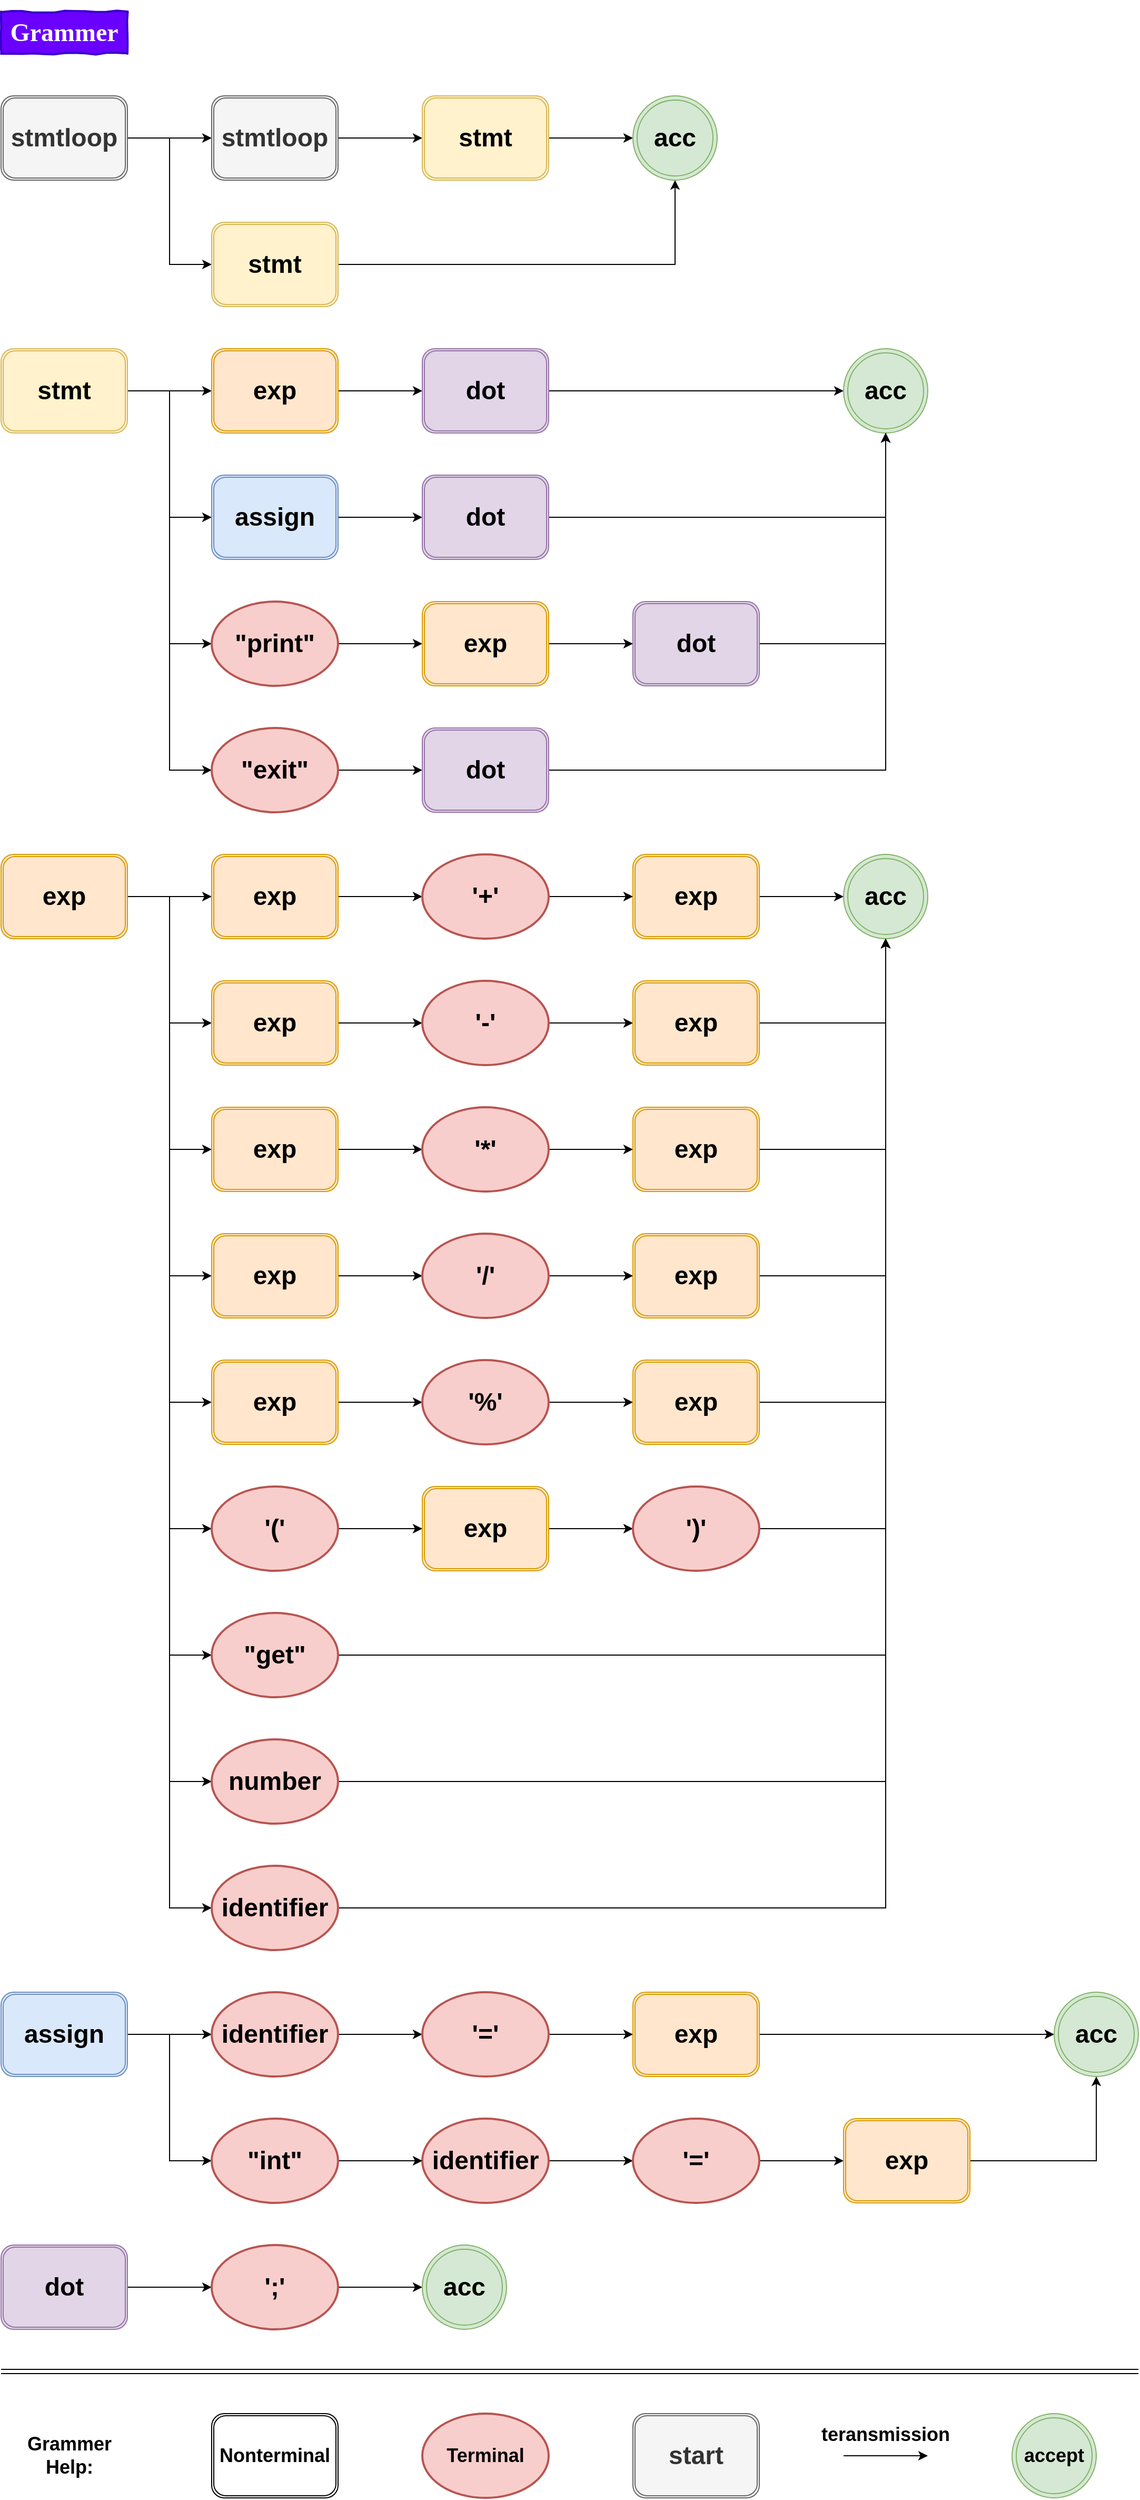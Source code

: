 <mxfile version="13.0.3" type="device"><diagram id="0jSrp2iH6M6Vbbj22u5k" name="Page-1"><mxGraphModel dx="1365" dy="816" grid="1" gridSize="10" guides="1" tooltips="1" connect="1" arrows="1" fold="1" page="1" pageScale="1" pageWidth="850" pageHeight="1100" math="0" shadow="0"><root><mxCell id="0"/><mxCell id="1" parent="0"/><mxCell id="E1WzO2gmGrAXvxgndslh-2" value="&lt;h1&gt;Grammer&lt;/h1&gt;" style="html=1;whiteSpace=wrap;comic=1;strokeWidth=2;fontFamily=Comic Sans MS;fontStyle=1;fillColor=#6a00ff;strokeColor=#3700CC;fontColor=#ffffff;" parent="1" vertex="1"><mxGeometry x="40" y="40" width="120" height="40" as="geometry"/></mxCell><mxCell id="E1WzO2gmGrAXvxgndslh-8" value="" style="edgeStyle=orthogonalEdgeStyle;rounded=0;orthogonalLoop=1;jettySize=auto;html=1;" parent="1" source="E1WzO2gmGrAXvxgndslh-6" target="E1WzO2gmGrAXvxgndslh-7" edge="1"><mxGeometry relative="1" as="geometry"/></mxCell><mxCell id="E1WzO2gmGrAXvxgndslh-15" style="edgeStyle=orthogonalEdgeStyle;rounded=0;orthogonalLoop=1;jettySize=auto;html=1;entryX=0;entryY=0.5;entryDx=0;entryDy=0;" parent="1" source="E1WzO2gmGrAXvxgndslh-6" target="E1WzO2gmGrAXvxgndslh-14" edge="1"><mxGeometry relative="1" as="geometry"/></mxCell><mxCell id="E1WzO2gmGrAXvxgndslh-6" value="&lt;h1&gt;&lt;b&gt;stmtloop&lt;/b&gt;&lt;/h1&gt;" style="shape=ext;double=1;rounded=1;whiteSpace=wrap;html=1;fillColor=#f5f5f5;strokeColor=#666666;fontColor=#333333;" parent="1" vertex="1"><mxGeometry x="40" y="120" width="120" height="80" as="geometry"/></mxCell><mxCell id="E1WzO2gmGrAXvxgndslh-10" value="" style="edgeStyle=orthogonalEdgeStyle;rounded=0;orthogonalLoop=1;jettySize=auto;html=1;" parent="1" source="E1WzO2gmGrAXvxgndslh-7" target="E1WzO2gmGrAXvxgndslh-9" edge="1"><mxGeometry relative="1" as="geometry"/></mxCell><mxCell id="E1WzO2gmGrAXvxgndslh-7" value="&lt;h1&gt;&lt;b&gt;stmtloop&lt;/b&gt;&lt;/h1&gt;" style="shape=ext;double=1;rounded=1;whiteSpace=wrap;html=1;fillColor=#f5f5f5;strokeColor=#666666;fontColor=#333333;" parent="1" vertex="1"><mxGeometry x="240" y="120" width="120" height="80" as="geometry"/></mxCell><mxCell id="E1WzO2gmGrAXvxgndslh-12" value="" style="edgeStyle=orthogonalEdgeStyle;rounded=0;orthogonalLoop=1;jettySize=auto;html=1;" parent="1" source="E1WzO2gmGrAXvxgndslh-9" target="E1WzO2gmGrAXvxgndslh-11" edge="1"><mxGeometry relative="1" as="geometry"/></mxCell><mxCell id="E1WzO2gmGrAXvxgndslh-9" value="&lt;h1&gt;stmt&lt;/h1&gt;" style="shape=ext;double=1;rounded=1;whiteSpace=wrap;html=1;fillColor=#fff2cc;strokeColor=#d6b656;" parent="1" vertex="1"><mxGeometry x="440" y="120" width="120" height="80" as="geometry"/></mxCell><mxCell id="E1WzO2gmGrAXvxgndslh-11" value="&lt;h1&gt;&lt;b&gt;acc&lt;/b&gt;&lt;/h1&gt;" style="ellipse;shape=doubleEllipse;whiteSpace=wrap;html=1;aspect=fixed;fillColor=#d5e8d4;strokeColor=#82b366;" parent="1" vertex="1"><mxGeometry x="640" y="120" width="80" height="80" as="geometry"/></mxCell><mxCell id="E1WzO2gmGrAXvxgndslh-16" style="edgeStyle=orthogonalEdgeStyle;rounded=0;orthogonalLoop=1;jettySize=auto;html=1;entryX=0.5;entryY=1;entryDx=0;entryDy=0;" parent="1" source="E1WzO2gmGrAXvxgndslh-14" target="E1WzO2gmGrAXvxgndslh-11" edge="1"><mxGeometry relative="1" as="geometry"/></mxCell><mxCell id="E1WzO2gmGrAXvxgndslh-14" value="&lt;h1&gt;stmt&lt;/h1&gt;" style="shape=ext;double=1;rounded=1;whiteSpace=wrap;html=1;fillColor=#fff2cc;strokeColor=#d6b656;" parent="1" vertex="1"><mxGeometry x="240" y="240" width="120" height="80" as="geometry"/></mxCell><mxCell id="E1WzO2gmGrAXvxgndslh-19" value="" style="edgeStyle=orthogonalEdgeStyle;rounded=0;orthogonalLoop=1;jettySize=auto;html=1;" parent="1" source="E1WzO2gmGrAXvxgndslh-17" target="E1WzO2gmGrAXvxgndslh-18" edge="1"><mxGeometry relative="1" as="geometry"/></mxCell><mxCell id="E1WzO2gmGrAXvxgndslh-27" style="edgeStyle=orthogonalEdgeStyle;rounded=0;orthogonalLoop=1;jettySize=auto;html=1;entryX=0;entryY=0.5;entryDx=0;entryDy=0;entryPerimeter=0;" parent="1" source="E1WzO2gmGrAXvxgndslh-17" target="E1WzO2gmGrAXvxgndslh-26" edge="1"><mxGeometry relative="1" as="geometry"/></mxCell><mxCell id="E1WzO2gmGrAXvxgndslh-38" style="edgeStyle=orthogonalEdgeStyle;rounded=0;orthogonalLoop=1;jettySize=auto;html=1;entryX=0;entryY=0.5;entryDx=0;entryDy=0;" parent="1" source="E1WzO2gmGrAXvxgndslh-17" target="E1WzO2gmGrAXvxgndslh-34" edge="1"><mxGeometry relative="1" as="geometry"/></mxCell><mxCell id="E1WzO2gmGrAXvxgndslh-40" style="edgeStyle=orthogonalEdgeStyle;rounded=0;orthogonalLoop=1;jettySize=auto;html=1;entryX=0;entryY=0.5;entryDx=0;entryDy=0;entryPerimeter=0;" parent="1" source="E1WzO2gmGrAXvxgndslh-17" target="E1WzO2gmGrAXvxgndslh-39" edge="1"><mxGeometry relative="1" as="geometry"/></mxCell><mxCell id="E1WzO2gmGrAXvxgndslh-17" value="&lt;h1&gt;stmt&lt;/h1&gt;" style="shape=ext;double=1;rounded=1;whiteSpace=wrap;html=1;fillColor=#fff2cc;strokeColor=#d6b656;" parent="1" vertex="1"><mxGeometry x="40" y="360" width="120" height="80" as="geometry"/></mxCell><mxCell id="E1WzO2gmGrAXvxgndslh-21" value="" style="edgeStyle=orthogonalEdgeStyle;rounded=0;orthogonalLoop=1;jettySize=auto;html=1;" parent="1" source="E1WzO2gmGrAXvxgndslh-18" target="E1WzO2gmGrAXvxgndslh-20" edge="1"><mxGeometry relative="1" as="geometry"/></mxCell><mxCell id="E1WzO2gmGrAXvxgndslh-18" value="&lt;h1&gt;&lt;b&gt;exp&lt;/b&gt;&lt;/h1&gt;" style="shape=ext;double=1;rounded=1;whiteSpace=wrap;html=1;fillColor=#ffe6cc;strokeColor=#d79b00;" parent="1" vertex="1"><mxGeometry x="240" y="360" width="120" height="80" as="geometry"/></mxCell><mxCell id="E1WzO2gmGrAXvxgndslh-23" value="" style="edgeStyle=orthogonalEdgeStyle;rounded=0;orthogonalLoop=1;jettySize=auto;html=1;" parent="1" source="E1WzO2gmGrAXvxgndslh-20" target="E1WzO2gmGrAXvxgndslh-22" edge="1"><mxGeometry relative="1" as="geometry"/></mxCell><mxCell id="E1WzO2gmGrAXvxgndslh-20" value="&lt;h1&gt;&lt;b&gt;dot&lt;/b&gt;&lt;/h1&gt;" style="shape=ext;double=1;rounded=1;whiteSpace=wrap;html=1;fillColor=#e1d5e7;strokeColor=#9673a6;" parent="1" vertex="1"><mxGeometry x="440" y="360" width="120" height="80" as="geometry"/></mxCell><mxCell id="E1WzO2gmGrAXvxgndslh-22" value="&lt;h1&gt;&lt;b&gt;acc&lt;/b&gt;&lt;/h1&gt;" style="ellipse;shape=doubleEllipse;whiteSpace=wrap;html=1;aspect=fixed;fillColor=#d5e8d4;strokeColor=#82b366;" parent="1" vertex="1"><mxGeometry x="840" y="360" width="80" height="80" as="geometry"/></mxCell><mxCell id="E1WzO2gmGrAXvxgndslh-31" value="" style="edgeStyle=orthogonalEdgeStyle;rounded=0;orthogonalLoop=1;jettySize=auto;html=1;" parent="1" source="E1WzO2gmGrAXvxgndslh-26" target="E1WzO2gmGrAXvxgndslh-29" edge="1"><mxGeometry relative="1" as="geometry"/></mxCell><mxCell id="E1WzO2gmGrAXvxgndslh-26" value="&lt;h1&gt;&lt;b&gt;&quot;print&quot;&lt;/b&gt;&lt;/h1&gt;" style="strokeWidth=2;html=1;shape=mxgraph.flowchart.start_1;whiteSpace=wrap;fillColor=#f8cecc;strokeColor=#b85450;" parent="1" vertex="1"><mxGeometry x="240" y="600" width="120" height="80" as="geometry"/></mxCell><mxCell id="E1WzO2gmGrAXvxgndslh-32" value="" style="edgeStyle=orthogonalEdgeStyle;rounded=0;orthogonalLoop=1;jettySize=auto;html=1;" parent="1" source="E1WzO2gmGrAXvxgndslh-29" target="E1WzO2gmGrAXvxgndslh-30" edge="1"><mxGeometry relative="1" as="geometry"/></mxCell><mxCell id="E1WzO2gmGrAXvxgndslh-29" value="&lt;h1&gt;&lt;b&gt;exp&lt;/b&gt;&lt;/h1&gt;" style="shape=ext;double=1;rounded=1;whiteSpace=wrap;html=1;fillColor=#ffe6cc;strokeColor=#d79b00;" parent="1" vertex="1"><mxGeometry x="440" y="600" width="120" height="80" as="geometry"/></mxCell><mxCell id="E1WzO2gmGrAXvxgndslh-33" style="edgeStyle=orthogonalEdgeStyle;rounded=0;orthogonalLoop=1;jettySize=auto;html=1;entryX=0.5;entryY=1;entryDx=0;entryDy=0;" parent="1" source="E1WzO2gmGrAXvxgndslh-30" target="E1WzO2gmGrAXvxgndslh-22" edge="1"><mxGeometry relative="1" as="geometry"/></mxCell><mxCell id="E1WzO2gmGrAXvxgndslh-30" value="&lt;h1&gt;&lt;b&gt;dot&lt;/b&gt;&lt;/h1&gt;" style="shape=ext;double=1;rounded=1;whiteSpace=wrap;html=1;fillColor=#e1d5e7;strokeColor=#9673a6;" parent="1" vertex="1"><mxGeometry x="640" y="600" width="120" height="80" as="geometry"/></mxCell><mxCell id="E1WzO2gmGrAXvxgndslh-36" value="" style="edgeStyle=orthogonalEdgeStyle;rounded=0;orthogonalLoop=1;jettySize=auto;html=1;" parent="1" source="E1WzO2gmGrAXvxgndslh-34" target="E1WzO2gmGrAXvxgndslh-35" edge="1"><mxGeometry relative="1" as="geometry"/></mxCell><mxCell id="E1WzO2gmGrAXvxgndslh-34" value="&lt;h1&gt;&lt;b&gt;assign&lt;/b&gt;&lt;/h1&gt;" style="shape=ext;double=1;rounded=1;whiteSpace=wrap;html=1;fillColor=#dae8fc;strokeColor=#6c8ebf;" parent="1" vertex="1"><mxGeometry x="240" y="480" width="120" height="80" as="geometry"/></mxCell><mxCell id="E1WzO2gmGrAXvxgndslh-37" style="edgeStyle=orthogonalEdgeStyle;rounded=0;orthogonalLoop=1;jettySize=auto;html=1;entryX=0.5;entryY=1;entryDx=0;entryDy=0;" parent="1" source="E1WzO2gmGrAXvxgndslh-35" target="E1WzO2gmGrAXvxgndslh-22" edge="1"><mxGeometry relative="1" as="geometry"/></mxCell><mxCell id="E1WzO2gmGrAXvxgndslh-35" value="&lt;h1&gt;&lt;b&gt;dot&lt;/b&gt;&lt;/h1&gt;" style="shape=ext;double=1;rounded=1;whiteSpace=wrap;html=1;fillColor=#e1d5e7;strokeColor=#9673a6;" parent="1" vertex="1"><mxGeometry x="440" y="480" width="120" height="80" as="geometry"/></mxCell><mxCell id="E1WzO2gmGrAXvxgndslh-42" value="" style="edgeStyle=orthogonalEdgeStyle;rounded=0;orthogonalLoop=1;jettySize=auto;html=1;" parent="1" source="E1WzO2gmGrAXvxgndslh-39" target="E1WzO2gmGrAXvxgndslh-41" edge="1"><mxGeometry relative="1" as="geometry"/></mxCell><mxCell id="E1WzO2gmGrAXvxgndslh-39" value="&lt;h1&gt;&lt;b&gt;&quot;exit&quot;&lt;/b&gt;&lt;/h1&gt;" style="strokeWidth=2;html=1;shape=mxgraph.flowchart.start_1;whiteSpace=wrap;fillColor=#f8cecc;strokeColor=#b85450;" parent="1" vertex="1"><mxGeometry x="240" y="720" width="120" height="80" as="geometry"/></mxCell><mxCell id="E1WzO2gmGrAXvxgndslh-44" style="edgeStyle=orthogonalEdgeStyle;rounded=0;orthogonalLoop=1;jettySize=auto;html=1;" parent="1" source="E1WzO2gmGrAXvxgndslh-41" target="E1WzO2gmGrAXvxgndslh-22" edge="1"><mxGeometry relative="1" as="geometry"/></mxCell><mxCell id="E1WzO2gmGrAXvxgndslh-41" value="&lt;h1&gt;&lt;b&gt;dot&lt;/b&gt;&lt;/h1&gt;" style="shape=ext;double=1;rounded=1;whiteSpace=wrap;html=1;fillColor=#e1d5e7;strokeColor=#9673a6;" parent="1" vertex="1"><mxGeometry x="440" y="720" width="120" height="80" as="geometry"/></mxCell><mxCell id="E1WzO2gmGrAXvxgndslh-49" value="" style="edgeStyle=orthogonalEdgeStyle;rounded=0;orthogonalLoop=1;jettySize=auto;html=1;" parent="1" source="E1WzO2gmGrAXvxgndslh-45" target="E1WzO2gmGrAXvxgndslh-46" edge="1"><mxGeometry relative="1" as="geometry"/></mxCell><mxCell id="E1WzO2gmGrAXvxgndslh-75" style="edgeStyle=orthogonalEdgeStyle;rounded=0;orthogonalLoop=1;jettySize=auto;html=1;entryX=0;entryY=0.5;entryDx=0;entryDy=0;" parent="1" source="E1WzO2gmGrAXvxgndslh-45" target="E1WzO2gmGrAXvxgndslh-53" edge="1"><mxGeometry relative="1" as="geometry"/></mxCell><mxCell id="E1WzO2gmGrAXvxgndslh-76" style="edgeStyle=orthogonalEdgeStyle;rounded=0;orthogonalLoop=1;jettySize=auto;html=1;entryX=0;entryY=0.5;entryDx=0;entryDy=0;" parent="1" source="E1WzO2gmGrAXvxgndslh-45" target="E1WzO2gmGrAXvxgndslh-58" edge="1"><mxGeometry relative="1" as="geometry"/></mxCell><mxCell id="E1WzO2gmGrAXvxgndslh-77" style="edgeStyle=orthogonalEdgeStyle;rounded=0;orthogonalLoop=1;jettySize=auto;html=1;entryX=0;entryY=0.5;entryDx=0;entryDy=0;" parent="1" source="E1WzO2gmGrAXvxgndslh-45" target="E1WzO2gmGrAXvxgndslh-61" edge="1"><mxGeometry relative="1" as="geometry"/></mxCell><mxCell id="E1WzO2gmGrAXvxgndslh-79" style="edgeStyle=orthogonalEdgeStyle;rounded=0;orthogonalLoop=1;jettySize=auto;html=1;entryX=0;entryY=0.5;entryDx=0;entryDy=0;entryPerimeter=0;" parent="1" source="E1WzO2gmGrAXvxgndslh-45" target="E1WzO2gmGrAXvxgndslh-78" edge="1"><mxGeometry relative="1" as="geometry"/></mxCell><mxCell id="E1WzO2gmGrAXvxgndslh-81" style="edgeStyle=orthogonalEdgeStyle;rounded=0;orthogonalLoop=1;jettySize=auto;html=1;entryX=0;entryY=0.5;entryDx=0;entryDy=0;entryPerimeter=0;" parent="1" source="E1WzO2gmGrAXvxgndslh-45" target="E1WzO2gmGrAXvxgndslh-80" edge="1"><mxGeometry relative="1" as="geometry"/></mxCell><mxCell id="E1WzO2gmGrAXvxgndslh-86" style="edgeStyle=orthogonalEdgeStyle;rounded=0;orthogonalLoop=1;jettySize=auto;html=1;entryX=0;entryY=0.5;entryDx=0;entryDy=0;entryPerimeter=0;" parent="1" source="E1WzO2gmGrAXvxgndslh-45" target="E1WzO2gmGrAXvxgndslh-84" edge="1"><mxGeometry relative="1" as="geometry"/></mxCell><mxCell id="sV7px3bCPQQjHHOX6gU6-16" style="edgeStyle=orthogonalEdgeStyle;rounded=0;orthogonalLoop=1;jettySize=auto;html=1;entryX=0;entryY=0.5;entryDx=0;entryDy=0;entryPerimeter=0;" edge="1" parent="1" source="E1WzO2gmGrAXvxgndslh-45" target="sV7px3bCPQQjHHOX6gU6-5"><mxGeometry relative="1" as="geometry"/></mxCell><mxCell id="sV7px3bCPQQjHHOX6gU6-17" style="edgeStyle=orthogonalEdgeStyle;rounded=0;orthogonalLoop=1;jettySize=auto;html=1;entryX=0;entryY=0.5;entryDx=0;entryDy=0;" edge="1" parent="1" source="E1WzO2gmGrAXvxgndslh-45" target="sV7px3bCPQQjHHOX6gU6-1"><mxGeometry relative="1" as="geometry"/></mxCell><mxCell id="E1WzO2gmGrAXvxgndslh-45" value="&lt;h1&gt;exp&lt;/h1&gt;" style="shape=ext;double=1;rounded=1;whiteSpace=wrap;html=1;fillColor=#ffe6cc;strokeColor=#d79b00;" parent="1" vertex="1"><mxGeometry x="40" y="840" width="120" height="80" as="geometry"/></mxCell><mxCell id="E1WzO2gmGrAXvxgndslh-50" value="" style="edgeStyle=orthogonalEdgeStyle;rounded=0;orthogonalLoop=1;jettySize=auto;html=1;" parent="1" source="E1WzO2gmGrAXvxgndslh-46" target="E1WzO2gmGrAXvxgndslh-47" edge="1"><mxGeometry relative="1" as="geometry"/></mxCell><mxCell id="E1WzO2gmGrAXvxgndslh-46" value="&lt;h1&gt;exp&lt;/h1&gt;" style="shape=ext;double=1;rounded=1;whiteSpace=wrap;html=1;fillColor=#ffe6cc;strokeColor=#d79b00;" parent="1" vertex="1"><mxGeometry x="240" y="840" width="120" height="80" as="geometry"/></mxCell><mxCell id="E1WzO2gmGrAXvxgndslh-51" value="" style="edgeStyle=orthogonalEdgeStyle;rounded=0;orthogonalLoop=1;jettySize=auto;html=1;" parent="1" source="E1WzO2gmGrAXvxgndslh-47" target="E1WzO2gmGrAXvxgndslh-48" edge="1"><mxGeometry relative="1" as="geometry"/></mxCell><mxCell id="E1WzO2gmGrAXvxgndslh-47" value="&lt;h1&gt;&lt;b&gt;'+'&lt;/b&gt;&lt;/h1&gt;" style="strokeWidth=2;html=1;shape=mxgraph.flowchart.start_1;whiteSpace=wrap;fillColor=#f8cecc;strokeColor=#b85450;" parent="1" vertex="1"><mxGeometry x="440" y="840" width="120" height="80" as="geometry"/></mxCell><mxCell id="E1WzO2gmGrAXvxgndslh-71" value="" style="edgeStyle=orthogonalEdgeStyle;rounded=0;orthogonalLoop=1;jettySize=auto;html=1;" parent="1" source="E1WzO2gmGrAXvxgndslh-48" target="E1WzO2gmGrAXvxgndslh-70" edge="1"><mxGeometry relative="1" as="geometry"/></mxCell><mxCell id="E1WzO2gmGrAXvxgndslh-48" value="&lt;h1&gt;exp&lt;/h1&gt;" style="shape=ext;double=1;rounded=1;whiteSpace=wrap;html=1;fillColor=#ffe6cc;strokeColor=#d79b00;" parent="1" vertex="1"><mxGeometry x="640" y="840" width="120" height="80" as="geometry"/></mxCell><mxCell id="E1WzO2gmGrAXvxgndslh-64" value="" style="edgeStyle=orthogonalEdgeStyle;rounded=0;orthogonalLoop=1;jettySize=auto;html=1;" parent="1" source="E1WzO2gmGrAXvxgndslh-53" target="E1WzO2gmGrAXvxgndslh-54" edge="1"><mxGeometry relative="1" as="geometry"/></mxCell><mxCell id="E1WzO2gmGrAXvxgndslh-53" value="&lt;h1&gt;exp&lt;/h1&gt;" style="shape=ext;double=1;rounded=1;whiteSpace=wrap;html=1;fillColor=#ffe6cc;strokeColor=#d79b00;" parent="1" vertex="1"><mxGeometry x="240" y="960" width="120" height="80" as="geometry"/></mxCell><mxCell id="E1WzO2gmGrAXvxgndslh-65" value="" style="edgeStyle=orthogonalEdgeStyle;rounded=0;orthogonalLoop=1;jettySize=auto;html=1;" parent="1" source="E1WzO2gmGrAXvxgndslh-54" target="E1WzO2gmGrAXvxgndslh-55" edge="1"><mxGeometry relative="1" as="geometry"/></mxCell><mxCell id="E1WzO2gmGrAXvxgndslh-54" value="&lt;h1&gt;&lt;b&gt;'-'&lt;/b&gt;&lt;/h1&gt;" style="strokeWidth=2;html=1;shape=mxgraph.flowchart.start_1;whiteSpace=wrap;fillColor=#f8cecc;strokeColor=#b85450;" parent="1" vertex="1"><mxGeometry x="440" y="960" width="120" height="80" as="geometry"/></mxCell><mxCell id="E1WzO2gmGrAXvxgndslh-72" style="edgeStyle=orthogonalEdgeStyle;rounded=0;orthogonalLoop=1;jettySize=auto;html=1;" parent="1" source="E1WzO2gmGrAXvxgndslh-55" target="E1WzO2gmGrAXvxgndslh-70" edge="1"><mxGeometry relative="1" as="geometry"/></mxCell><mxCell id="E1WzO2gmGrAXvxgndslh-55" value="&lt;h1&gt;exp&lt;/h1&gt;" style="shape=ext;double=1;rounded=1;whiteSpace=wrap;html=1;fillColor=#ffe6cc;strokeColor=#d79b00;" parent="1" vertex="1"><mxGeometry x="640" y="960" width="120" height="80" as="geometry"/></mxCell><mxCell id="E1WzO2gmGrAXvxgndslh-66" value="" style="edgeStyle=orthogonalEdgeStyle;rounded=0;orthogonalLoop=1;jettySize=auto;html=1;" parent="1" source="E1WzO2gmGrAXvxgndslh-58" target="E1WzO2gmGrAXvxgndslh-59" edge="1"><mxGeometry relative="1" as="geometry"/></mxCell><mxCell id="E1WzO2gmGrAXvxgndslh-58" value="&lt;h1&gt;exp&lt;/h1&gt;" style="shape=ext;double=1;rounded=1;whiteSpace=wrap;html=1;fillColor=#ffe6cc;strokeColor=#d79b00;" parent="1" vertex="1"><mxGeometry x="240" y="1080" width="120" height="80" as="geometry"/></mxCell><mxCell id="E1WzO2gmGrAXvxgndslh-67" value="" style="edgeStyle=orthogonalEdgeStyle;rounded=0;orthogonalLoop=1;jettySize=auto;html=1;" parent="1" source="E1WzO2gmGrAXvxgndslh-59" target="E1WzO2gmGrAXvxgndslh-60" edge="1"><mxGeometry relative="1" as="geometry"/></mxCell><mxCell id="E1WzO2gmGrAXvxgndslh-59" value="&lt;h1&gt;&lt;b&gt;'*'&lt;/b&gt;&lt;/h1&gt;" style="strokeWidth=2;html=1;shape=mxgraph.flowchart.start_1;whiteSpace=wrap;fillColor=#f8cecc;strokeColor=#b85450;" parent="1" vertex="1"><mxGeometry x="440" y="1080" width="120" height="80" as="geometry"/></mxCell><mxCell id="E1WzO2gmGrAXvxgndslh-73" style="edgeStyle=orthogonalEdgeStyle;rounded=0;orthogonalLoop=1;jettySize=auto;html=1;" parent="1" source="E1WzO2gmGrAXvxgndslh-60" target="E1WzO2gmGrAXvxgndslh-70" edge="1"><mxGeometry relative="1" as="geometry"/></mxCell><mxCell id="E1WzO2gmGrAXvxgndslh-60" value="&lt;h1&gt;exp&lt;/h1&gt;" style="shape=ext;double=1;rounded=1;whiteSpace=wrap;html=1;fillColor=#ffe6cc;strokeColor=#d79b00;" parent="1" vertex="1"><mxGeometry x="640" y="1080" width="120" height="80" as="geometry"/></mxCell><mxCell id="E1WzO2gmGrAXvxgndslh-68" value="" style="edgeStyle=orthogonalEdgeStyle;rounded=0;orthogonalLoop=1;jettySize=auto;html=1;" parent="1" source="E1WzO2gmGrAXvxgndslh-61" target="E1WzO2gmGrAXvxgndslh-62" edge="1"><mxGeometry relative="1" as="geometry"/></mxCell><mxCell id="E1WzO2gmGrAXvxgndslh-61" value="&lt;h1&gt;exp&lt;/h1&gt;" style="shape=ext;double=1;rounded=1;whiteSpace=wrap;html=1;fillColor=#ffe6cc;strokeColor=#d79b00;" parent="1" vertex="1"><mxGeometry x="240" y="1200" width="120" height="80" as="geometry"/></mxCell><mxCell id="E1WzO2gmGrAXvxgndslh-69" value="" style="edgeStyle=orthogonalEdgeStyle;rounded=0;orthogonalLoop=1;jettySize=auto;html=1;" parent="1" source="E1WzO2gmGrAXvxgndslh-62" target="E1WzO2gmGrAXvxgndslh-63" edge="1"><mxGeometry relative="1" as="geometry"/></mxCell><mxCell id="E1WzO2gmGrAXvxgndslh-62" value="&lt;h1&gt;&lt;b&gt;'/'&lt;/b&gt;&lt;/h1&gt;" style="strokeWidth=2;html=1;shape=mxgraph.flowchart.start_1;whiteSpace=wrap;fillColor=#f8cecc;strokeColor=#b85450;" parent="1" vertex="1"><mxGeometry x="440" y="1200" width="120" height="80" as="geometry"/></mxCell><mxCell id="E1WzO2gmGrAXvxgndslh-74" style="edgeStyle=orthogonalEdgeStyle;rounded=0;orthogonalLoop=1;jettySize=auto;html=1;" parent="1" source="E1WzO2gmGrAXvxgndslh-63" target="E1WzO2gmGrAXvxgndslh-70" edge="1"><mxGeometry relative="1" as="geometry"/></mxCell><mxCell id="E1WzO2gmGrAXvxgndslh-63" value="&lt;h1&gt;exp&lt;/h1&gt;" style="shape=ext;double=1;rounded=1;whiteSpace=wrap;html=1;fillColor=#ffe6cc;strokeColor=#d79b00;" parent="1" vertex="1"><mxGeometry x="640" y="1200" width="120" height="80" as="geometry"/></mxCell><mxCell id="E1WzO2gmGrAXvxgndslh-70" value="&lt;h1&gt;&lt;b&gt;acc&lt;/b&gt;&lt;/h1&gt;" style="ellipse;shape=doubleEllipse;whiteSpace=wrap;html=1;aspect=fixed;fillColor=#d5e8d4;strokeColor=#82b366;" parent="1" vertex="1"><mxGeometry x="840" y="840" width="80" height="80" as="geometry"/></mxCell><mxCell id="E1WzO2gmGrAXvxgndslh-82" style="edgeStyle=orthogonalEdgeStyle;rounded=0;orthogonalLoop=1;jettySize=auto;html=1;" parent="1" source="E1WzO2gmGrAXvxgndslh-78" target="E1WzO2gmGrAXvxgndslh-70" edge="1"><mxGeometry relative="1" as="geometry"/></mxCell><mxCell id="E1WzO2gmGrAXvxgndslh-78" value="&lt;h1&gt;&lt;b&gt;number&lt;/b&gt;&lt;/h1&gt;" style="strokeWidth=2;html=1;shape=mxgraph.flowchart.start_1;whiteSpace=wrap;fillColor=#f8cecc;strokeColor=#b85450;" parent="1" vertex="1"><mxGeometry x="240" y="1680" width="120" height="80" as="geometry"/></mxCell><mxCell id="E1WzO2gmGrAXvxgndslh-83" style="edgeStyle=orthogonalEdgeStyle;rounded=0;orthogonalLoop=1;jettySize=auto;html=1;" parent="1" source="E1WzO2gmGrAXvxgndslh-80" target="E1WzO2gmGrAXvxgndslh-70" edge="1"><mxGeometry relative="1" as="geometry"/></mxCell><mxCell id="E1WzO2gmGrAXvxgndslh-80" value="&lt;h1&gt;&lt;b&gt;identifier&lt;/b&gt;&lt;/h1&gt;" style="strokeWidth=2;html=1;shape=mxgraph.flowchart.start_1;whiteSpace=wrap;fillColor=#f8cecc;strokeColor=#b85450;" parent="1" vertex="1"><mxGeometry x="240" y="1800" width="120" height="80" as="geometry"/></mxCell><mxCell id="E1WzO2gmGrAXvxgndslh-85" style="edgeStyle=orthogonalEdgeStyle;rounded=0;orthogonalLoop=1;jettySize=auto;html=1;" parent="1" source="E1WzO2gmGrAXvxgndslh-84" target="E1WzO2gmGrAXvxgndslh-70" edge="1"><mxGeometry relative="1" as="geometry"/></mxCell><mxCell id="E1WzO2gmGrAXvxgndslh-84" value="&lt;h1&gt;&lt;b&gt;&quot;get&quot;&lt;/b&gt;&lt;/h1&gt;" style="strokeWidth=2;html=1;shape=mxgraph.flowchart.start_1;whiteSpace=wrap;fillColor=#f8cecc;strokeColor=#b85450;" parent="1" vertex="1"><mxGeometry x="240" y="1560" width="120" height="80" as="geometry"/></mxCell><mxCell id="E1WzO2gmGrAXvxgndslh-91" value="" style="edgeStyle=orthogonalEdgeStyle;rounded=0;orthogonalLoop=1;jettySize=auto;html=1;" parent="1" source="E1WzO2gmGrAXvxgndslh-87" target="E1WzO2gmGrAXvxgndslh-88" edge="1"><mxGeometry relative="1" as="geometry"/></mxCell><mxCell id="E1WzO2gmGrAXvxgndslh-104" style="edgeStyle=orthogonalEdgeStyle;rounded=0;orthogonalLoop=1;jettySize=auto;html=1;entryX=0;entryY=0.5;entryDx=0;entryDy=0;entryPerimeter=0;" parent="1" source="E1WzO2gmGrAXvxgndslh-87" target="E1WzO2gmGrAXvxgndslh-103" edge="1"><mxGeometry relative="1" as="geometry"/></mxCell><mxCell id="E1WzO2gmGrAXvxgndslh-87" value="&lt;h1&gt;&lt;b&gt;assign&lt;/b&gt;&lt;/h1&gt;" style="shape=ext;double=1;rounded=1;whiteSpace=wrap;html=1;fillColor=#dae8fc;strokeColor=#6c8ebf;" parent="1" vertex="1"><mxGeometry x="40" y="1920" width="120" height="80" as="geometry"/></mxCell><mxCell id="E1WzO2gmGrAXvxgndslh-92" value="" style="edgeStyle=orthogonalEdgeStyle;rounded=0;orthogonalLoop=1;jettySize=auto;html=1;" parent="1" source="E1WzO2gmGrAXvxgndslh-88" target="E1WzO2gmGrAXvxgndslh-89" edge="1"><mxGeometry relative="1" as="geometry"/></mxCell><mxCell id="E1WzO2gmGrAXvxgndslh-88" value="&lt;h1&gt;&lt;b&gt;identifier&lt;/b&gt;&lt;/h1&gt;" style="strokeWidth=2;html=1;shape=mxgraph.flowchart.start_1;whiteSpace=wrap;fillColor=#f8cecc;strokeColor=#b85450;" parent="1" vertex="1"><mxGeometry x="240" y="1920" width="120" height="80" as="geometry"/></mxCell><mxCell id="E1WzO2gmGrAXvxgndslh-93" value="" style="edgeStyle=orthogonalEdgeStyle;rounded=0;orthogonalLoop=1;jettySize=auto;html=1;" parent="1" source="E1WzO2gmGrAXvxgndslh-89" target="E1WzO2gmGrAXvxgndslh-90" edge="1"><mxGeometry relative="1" as="geometry"/></mxCell><mxCell id="E1WzO2gmGrAXvxgndslh-89" value="&lt;h1&gt;&lt;b&gt;'='&lt;/b&gt;&lt;/h1&gt;" style="strokeWidth=2;html=1;shape=mxgraph.flowchart.start_1;whiteSpace=wrap;fillColor=#f8cecc;strokeColor=#b85450;" parent="1" vertex="1"><mxGeometry x="440" y="1920" width="120" height="80" as="geometry"/></mxCell><mxCell id="E1WzO2gmGrAXvxgndslh-96" value="" style="edgeStyle=orthogonalEdgeStyle;rounded=0;orthogonalLoop=1;jettySize=auto;html=1;" parent="1" source="E1WzO2gmGrAXvxgndslh-90" target="E1WzO2gmGrAXvxgndslh-95" edge="1"><mxGeometry relative="1" as="geometry"/></mxCell><mxCell id="E1WzO2gmGrAXvxgndslh-90" value="&lt;h1&gt;exp&lt;/h1&gt;" style="shape=ext;double=1;rounded=1;whiteSpace=wrap;html=1;fillColor=#ffe6cc;strokeColor=#d79b00;" parent="1" vertex="1"><mxGeometry x="640" y="1920" width="120" height="80" as="geometry"/></mxCell><mxCell id="E1WzO2gmGrAXvxgndslh-95" value="&lt;h1&gt;&lt;b&gt;acc&lt;/b&gt;&lt;/h1&gt;" style="ellipse;shape=doubleEllipse;whiteSpace=wrap;html=1;aspect=fixed;fillColor=#d5e8d4;strokeColor=#82b366;" parent="1" vertex="1"><mxGeometry x="1040" y="1920" width="80" height="80" as="geometry"/></mxCell><mxCell id="E1WzO2gmGrAXvxgndslh-97" value="" style="edgeStyle=orthogonalEdgeStyle;rounded=0;orthogonalLoop=1;jettySize=auto;html=1;" parent="1" source="E1WzO2gmGrAXvxgndslh-98" target="E1WzO2gmGrAXvxgndslh-100" edge="1"><mxGeometry relative="1" as="geometry"/></mxCell><mxCell id="E1WzO2gmGrAXvxgndslh-98" value="&lt;h1&gt;&lt;b&gt;identifier&lt;/b&gt;&lt;/h1&gt;" style="strokeWidth=2;html=1;shape=mxgraph.flowchart.start_1;whiteSpace=wrap;fillColor=#f8cecc;strokeColor=#b85450;" parent="1" vertex="1"><mxGeometry x="440" y="2040" width="120" height="80" as="geometry"/></mxCell><mxCell id="E1WzO2gmGrAXvxgndslh-99" value="" style="edgeStyle=orthogonalEdgeStyle;rounded=0;orthogonalLoop=1;jettySize=auto;html=1;" parent="1" source="E1WzO2gmGrAXvxgndslh-100" target="E1WzO2gmGrAXvxgndslh-101" edge="1"><mxGeometry relative="1" as="geometry"/></mxCell><mxCell id="E1WzO2gmGrAXvxgndslh-100" value="&lt;h1&gt;&lt;b&gt;'='&lt;/b&gt;&lt;/h1&gt;" style="strokeWidth=2;html=1;shape=mxgraph.flowchart.start_1;whiteSpace=wrap;fillColor=#f8cecc;strokeColor=#b85450;" parent="1" vertex="1"><mxGeometry x="640" y="2040" width="120" height="80" as="geometry"/></mxCell><mxCell id="E1WzO2gmGrAXvxgndslh-106" style="edgeStyle=orthogonalEdgeStyle;rounded=0;orthogonalLoop=1;jettySize=auto;html=1;" parent="1" source="E1WzO2gmGrAXvxgndslh-101" target="E1WzO2gmGrAXvxgndslh-95" edge="1"><mxGeometry relative="1" as="geometry"/></mxCell><mxCell id="E1WzO2gmGrAXvxgndslh-101" value="&lt;h1&gt;exp&lt;/h1&gt;" style="shape=ext;double=1;rounded=1;whiteSpace=wrap;html=1;fillColor=#ffe6cc;strokeColor=#d79b00;" parent="1" vertex="1"><mxGeometry x="840" y="2040" width="120" height="80" as="geometry"/></mxCell><mxCell id="E1WzO2gmGrAXvxgndslh-105" value="" style="edgeStyle=orthogonalEdgeStyle;rounded=0;orthogonalLoop=1;jettySize=auto;html=1;" parent="1" source="E1WzO2gmGrAXvxgndslh-103" target="E1WzO2gmGrAXvxgndslh-98" edge="1"><mxGeometry relative="1" as="geometry"/></mxCell><mxCell id="E1WzO2gmGrAXvxgndslh-103" value="&lt;h1&gt;&lt;b&gt;&quot;int&quot;&lt;/b&gt;&lt;/h1&gt;" style="strokeWidth=2;html=1;shape=mxgraph.flowchart.start_1;whiteSpace=wrap;fillColor=#f8cecc;strokeColor=#b85450;" parent="1" vertex="1"><mxGeometry x="240" y="2040" width="120" height="80" as="geometry"/></mxCell><mxCell id="E1WzO2gmGrAXvxgndslh-109" value="" style="edgeStyle=orthogonalEdgeStyle;rounded=0;orthogonalLoop=1;jettySize=auto;html=1;" parent="1" source="E1WzO2gmGrAXvxgndslh-107" target="E1WzO2gmGrAXvxgndslh-108" edge="1"><mxGeometry relative="1" as="geometry"/></mxCell><mxCell id="E1WzO2gmGrAXvxgndslh-107" value="&lt;h1&gt;&lt;b&gt;dot&lt;/b&gt;&lt;/h1&gt;" style="shape=ext;double=1;rounded=1;whiteSpace=wrap;html=1;fillColor=#e1d5e7;strokeColor=#9673a6;" parent="1" vertex="1"><mxGeometry x="40" y="2160" width="120" height="80" as="geometry"/></mxCell><mxCell id="E1WzO2gmGrAXvxgndslh-112" value="" style="edgeStyle=orthogonalEdgeStyle;rounded=0;orthogonalLoop=1;jettySize=auto;html=1;" parent="1" source="E1WzO2gmGrAXvxgndslh-108" target="E1WzO2gmGrAXvxgndslh-111" edge="1"><mxGeometry relative="1" as="geometry"/></mxCell><mxCell id="E1WzO2gmGrAXvxgndslh-108" value="&lt;h1&gt;&lt;b&gt;';'&lt;/b&gt;&lt;/h1&gt;" style="strokeWidth=2;html=1;shape=mxgraph.flowchart.start_1;whiteSpace=wrap;fillColor=#f8cecc;strokeColor=#b85450;" parent="1" vertex="1"><mxGeometry x="240" y="2160" width="120" height="80" as="geometry"/></mxCell><mxCell id="E1WzO2gmGrAXvxgndslh-111" value="&lt;h1&gt;&lt;b&gt;acc&lt;/b&gt;&lt;/h1&gt;" style="ellipse;shape=doubleEllipse;whiteSpace=wrap;html=1;aspect=fixed;fillColor=#d5e8d4;strokeColor=#82b366;" parent="1" vertex="1"><mxGeometry x="440" y="2160" width="80" height="80" as="geometry"/></mxCell><mxCell id="E1WzO2gmGrAXvxgndslh-113" value="&lt;h2&gt;Nonterminal&lt;/h2&gt;" style="shape=ext;double=1;rounded=1;whiteSpace=wrap;html=1;" parent="1" vertex="1"><mxGeometry x="240" y="2320" width="120" height="80" as="geometry"/></mxCell><mxCell id="E1WzO2gmGrAXvxgndslh-114" value="&lt;h2&gt;&lt;b&gt;Terminal&lt;/b&gt;&lt;/h2&gt;" style="strokeWidth=2;html=1;shape=mxgraph.flowchart.start_1;whiteSpace=wrap;fillColor=#f8cecc;strokeColor=#b85450;" parent="1" vertex="1"><mxGeometry x="440" y="2320" width="120" height="80" as="geometry"/></mxCell><mxCell id="E1WzO2gmGrAXvxgndslh-115" value="" style="shape=link;html=1;" parent="1" edge="1"><mxGeometry width="50" height="50" relative="1" as="geometry"><mxPoint x="40" y="2280" as="sourcePoint"/><mxPoint x="1120" y="2280" as="targetPoint"/></mxGeometry></mxCell><mxCell id="E1WzO2gmGrAXvxgndslh-116" value="&lt;h2&gt;&lt;b&gt;accept&lt;/b&gt;&lt;/h2&gt;" style="ellipse;shape=doubleEllipse;whiteSpace=wrap;html=1;aspect=fixed;fillColor=#d5e8d4;strokeColor=#82b366;" parent="1" vertex="1"><mxGeometry x="1000" y="2320" width="80" height="80" as="geometry"/></mxCell><mxCell id="E1WzO2gmGrAXvxgndslh-117" value="" style="endArrow=classic;html=1;" parent="1" edge="1"><mxGeometry width="50" height="50" relative="1" as="geometry"><mxPoint x="840" y="2360" as="sourcePoint"/><mxPoint x="920" y="2360" as="targetPoint"/></mxGeometry></mxCell><mxCell id="E1WzO2gmGrAXvxgndslh-118" value="&lt;h2&gt;&lt;b&gt;teransmission&lt;/b&gt;&lt;/h2&gt;" style="text;html=1;strokeColor=none;fillColor=none;align=center;verticalAlign=middle;whiteSpace=wrap;rounded=0;" parent="1" vertex="1"><mxGeometry x="810" y="2330" width="140" height="20" as="geometry"/></mxCell><mxCell id="E1WzO2gmGrAXvxgndslh-119" value="&lt;h1&gt;start&lt;/h1&gt;" style="shape=ext;double=1;rounded=1;whiteSpace=wrap;html=1;fillColor=#f5f5f5;strokeColor=#666666;fontColor=#333333;" parent="1" vertex="1"><mxGeometry x="640" y="2320" width="120" height="80" as="geometry"/></mxCell><mxCell id="E1WzO2gmGrAXvxgndslh-120" value="&lt;h2&gt;&lt;b&gt;Grammer Help:&lt;/b&gt;&lt;/h2&gt;" style="text;html=1;strokeColor=none;fillColor=none;align=center;verticalAlign=middle;whiteSpace=wrap;rounded=0;" parent="1" vertex="1"><mxGeometry x="40" y="2350" width="130" height="20" as="geometry"/></mxCell><mxCell id="sV7px3bCPQQjHHOX6gU6-8" value="" style="edgeStyle=orthogonalEdgeStyle;rounded=0;orthogonalLoop=1;jettySize=auto;html=1;" edge="1" parent="1" source="sV7px3bCPQQjHHOX6gU6-1" target="sV7px3bCPQQjHHOX6gU6-2"><mxGeometry relative="1" as="geometry"/></mxCell><mxCell id="sV7px3bCPQQjHHOX6gU6-1" value="&lt;h1&gt;exp&lt;/h1&gt;" style="shape=ext;double=1;rounded=1;whiteSpace=wrap;html=1;fillColor=#ffe6cc;strokeColor=#d79b00;" vertex="1" parent="1"><mxGeometry x="240" y="1320" width="120" height="80" as="geometry"/></mxCell><mxCell id="sV7px3bCPQQjHHOX6gU6-9" value="" style="edgeStyle=orthogonalEdgeStyle;rounded=0;orthogonalLoop=1;jettySize=auto;html=1;" edge="1" parent="1" source="sV7px3bCPQQjHHOX6gU6-2" target="sV7px3bCPQQjHHOX6gU6-3"><mxGeometry relative="1" as="geometry"/></mxCell><mxCell id="sV7px3bCPQQjHHOX6gU6-2" value="&lt;h1&gt;&lt;b&gt;'%'&lt;/b&gt;&lt;/h1&gt;" style="strokeWidth=2;html=1;shape=mxgraph.flowchart.start_1;whiteSpace=wrap;fillColor=#f8cecc;strokeColor=#b85450;" vertex="1" parent="1"><mxGeometry x="440" y="1320" width="120" height="80" as="geometry"/></mxCell><mxCell id="sV7px3bCPQQjHHOX6gU6-10" style="edgeStyle=orthogonalEdgeStyle;rounded=0;orthogonalLoop=1;jettySize=auto;html=1;" edge="1" parent="1" source="sV7px3bCPQQjHHOX6gU6-3" target="E1WzO2gmGrAXvxgndslh-70"><mxGeometry relative="1" as="geometry"/></mxCell><mxCell id="sV7px3bCPQQjHHOX6gU6-3" value="&lt;h1&gt;exp&lt;/h1&gt;" style="shape=ext;double=1;rounded=1;whiteSpace=wrap;html=1;fillColor=#ffe6cc;strokeColor=#d79b00;" vertex="1" parent="1"><mxGeometry x="640" y="1320" width="120" height="80" as="geometry"/></mxCell><mxCell id="sV7px3bCPQQjHHOX6gU6-12" value="" style="edgeStyle=orthogonalEdgeStyle;rounded=0;orthogonalLoop=1;jettySize=auto;html=1;" edge="1" parent="1" source="sV7px3bCPQQjHHOX6gU6-4" target="sV7px3bCPQQjHHOX6gU6-7"><mxGeometry relative="1" as="geometry"/></mxCell><mxCell id="sV7px3bCPQQjHHOX6gU6-4" value="&lt;h1&gt;exp&lt;/h1&gt;" style="shape=ext;double=1;rounded=1;whiteSpace=wrap;html=1;fillColor=#ffe6cc;strokeColor=#d79b00;" vertex="1" parent="1"><mxGeometry x="440" y="1440" width="120" height="80" as="geometry"/></mxCell><mxCell id="sV7px3bCPQQjHHOX6gU6-11" value="" style="edgeStyle=orthogonalEdgeStyle;rounded=0;orthogonalLoop=1;jettySize=auto;html=1;" edge="1" parent="1" source="sV7px3bCPQQjHHOX6gU6-5" target="sV7px3bCPQQjHHOX6gU6-4"><mxGeometry relative="1" as="geometry"/></mxCell><mxCell id="sV7px3bCPQQjHHOX6gU6-5" value="&lt;h1&gt;&lt;b&gt;'('&lt;/b&gt;&lt;/h1&gt;" style="strokeWidth=2;html=1;shape=mxgraph.flowchart.start_1;whiteSpace=wrap;fillColor=#f8cecc;strokeColor=#b85450;" vertex="1" parent="1"><mxGeometry x="240" y="1440" width="120" height="80" as="geometry"/></mxCell><mxCell id="sV7px3bCPQQjHHOX6gU6-15" style="edgeStyle=orthogonalEdgeStyle;rounded=0;orthogonalLoop=1;jettySize=auto;html=1;" edge="1" parent="1" source="sV7px3bCPQQjHHOX6gU6-7" target="E1WzO2gmGrAXvxgndslh-70"><mxGeometry relative="1" as="geometry"/></mxCell><mxCell id="sV7px3bCPQQjHHOX6gU6-7" value="&lt;h1&gt;&lt;b&gt;')'&lt;/b&gt;&lt;/h1&gt;" style="strokeWidth=2;html=1;shape=mxgraph.flowchart.start_1;whiteSpace=wrap;fillColor=#f8cecc;strokeColor=#b85450;" vertex="1" parent="1"><mxGeometry x="640" y="1440" width="120" height="80" as="geometry"/></mxCell></root></mxGraphModel></diagram></mxfile>